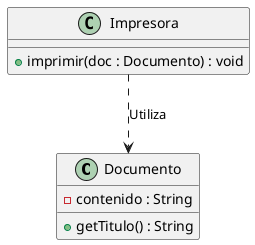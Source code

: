 @startuml Dependencia

class Documento {
    - contenido : String
    + getTitulo() : String
}

class Impresora {
    + imprimir(doc : Documento) : void
}

' Representar dependencia en UML
Impresora ..> Documento: Utiliza
@enduml